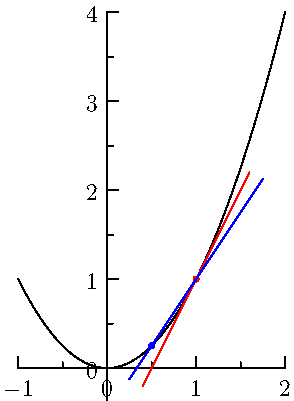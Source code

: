import graph;

size (0,200);

real f(real x) { return x^2; }
real df(real x) { return 2(x-1)+1; }

real x1 = 0.5;
pair P = (x1,f(x1));

real m = (f(x1)-1)/(x1-1);
write(m);

real sec(real x) { return m*(x-1)+1; }

draw(graph(f,-1,2),black);

xaxis(LeftTicks);
yaxis(RightTicks);

dot((1,1),red);
draw(graph(df,0.4,1.6),red);

dot(P,blue);
draw(graph(sec,x1-0.25,1+0.75),blue);

